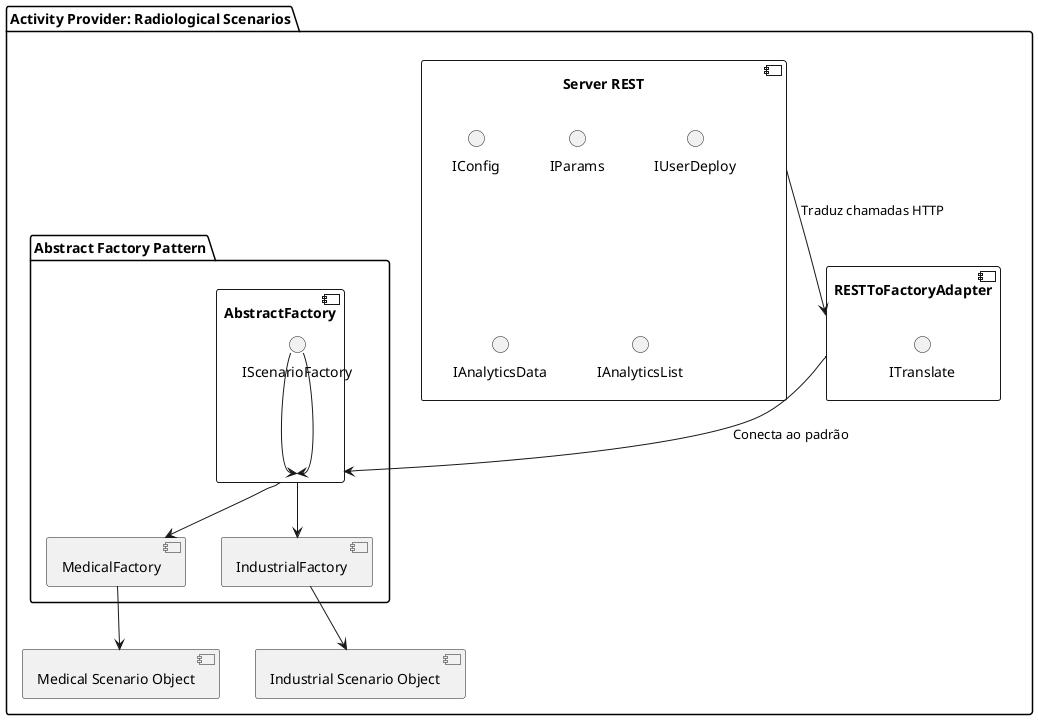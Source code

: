 @startuml
package "Activity Provider: Radiological Scenarios" {
    component "Server REST" {
        interface IConfig
        interface IParams
        interface IUserDeploy
        interface IAnalyticsData
        interface IAnalyticsList
    }

    component "RESTToFactoryAdapter" {
        interface ITranslate
    }

    package "Abstract Factory Pattern" {
        component "AbstractFactory" {
            interface IScenarioFactory
        }
        component "MedicalFactory" {
            IScenarioFactory --> AbstractFactory
        }
        component "IndustrialFactory" {
            IScenarioFactory --> AbstractFactory
        }
    }

    component "Medical Scenario Object"
    component "Industrial Scenario Object"
}

"Server REST" --> "RESTToFactoryAdapter" : Traduz chamadas HTTP
"RESTToFactoryAdapter" --> "AbstractFactory" : Conecta ao padrão
"AbstractFactory" --> "MedicalFactory"
"AbstractFactory" --> "IndustrialFactory"
"MedicalFactory" --> "Medical Scenario Object"
"IndustrialFactory" --> "Industrial Scenario Object"
@enduml
